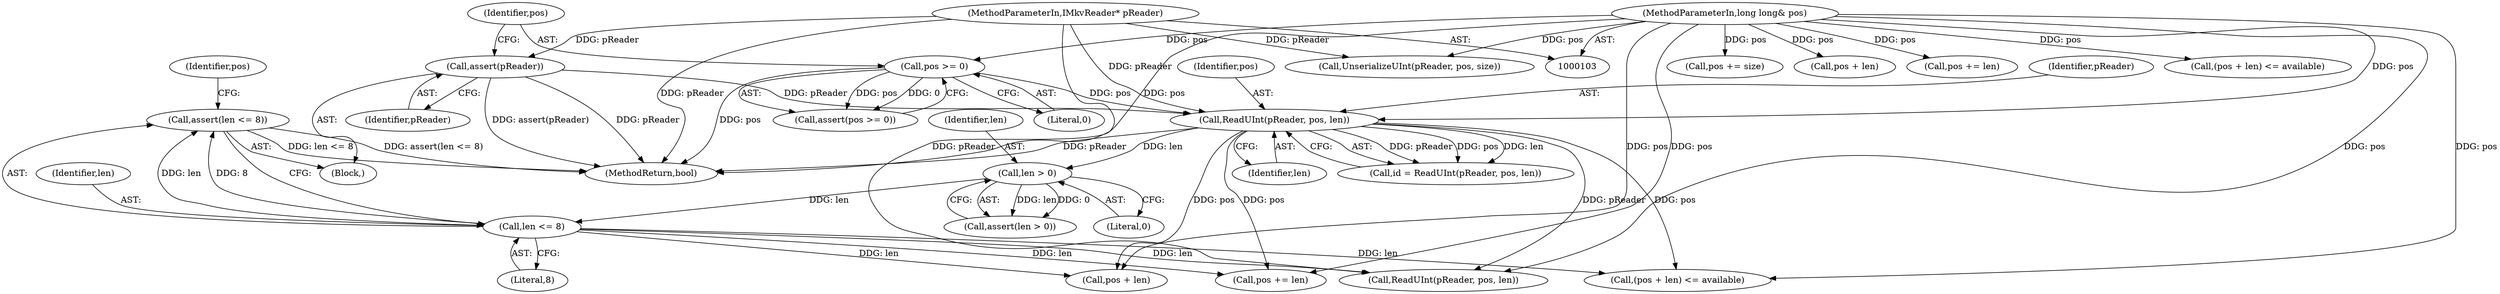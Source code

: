 digraph "1_Android_04839626ed859623901ebd3a5fd483982186b59d_160@API" {
"1000159" [label="(Call,assert(len <= 8))"];
"1000160" [label="(Call,len <= 8)"];
"1000156" [label="(Call,len > 0)"];
"1000147" [label="(Call,ReadUInt(pReader, pos, len))"];
"1000109" [label="(Call,assert(pReader))"];
"1000104" [label="(MethodParameterIn,IMkvReader* pReader)"];
"1000112" [label="(Call,pos >= 0)"];
"1000105" [label="(MethodParameterIn,long long& pos)"];
"1000165" [label="(Call,pos + len)"];
"1000177" [label="(Call,pos += len)"];
"1000112" [label="(Call,pos >= 0)"];
"1000164" [label="(Call,(pos + len) <= available)"];
"1000183" [label="(Call,ReadUInt(pReader, pos, len))"];
"1000113" [label="(Identifier,pos)"];
"1000114" [label="(Literal,0)"];
"1000227" [label="(MethodReturn,bool)"];
"1000222" [label="(Call,pos += size)"];
"1000166" [label="(Identifier,pos)"];
"1000148" [label="(Identifier,pReader)"];
"1000214" [label="(Call,UnserializeUInt(pReader, pos, size))"];
"1000111" [label="(Call,assert(pos >= 0))"];
"1000160" [label="(Call,len <= 8)"];
"1000147" [label="(Call,ReadUInt(pReader, pos, len))"];
"1000108" [label="(Block,)"];
"1000205" [label="(Call,pos + len)"];
"1000158" [label="(Literal,0)"];
"1000209" [label="(Call,pos += len)"];
"1000109" [label="(Call,assert(pReader))"];
"1000110" [label="(Identifier,pReader)"];
"1000150" [label="(Identifier,len)"];
"1000162" [label="(Literal,8)"];
"1000149" [label="(Identifier,pos)"];
"1000155" [label="(Call,assert(len > 0))"];
"1000105" [label="(MethodParameterIn,long long& pos)"];
"1000204" [label="(Call,(pos + len) <= available)"];
"1000104" [label="(MethodParameterIn,IMkvReader* pReader)"];
"1000161" [label="(Identifier,len)"];
"1000157" [label="(Identifier,len)"];
"1000156" [label="(Call,len > 0)"];
"1000159" [label="(Call,assert(len <= 8))"];
"1000145" [label="(Call,id = ReadUInt(pReader, pos, len))"];
"1000159" -> "1000108"  [label="AST: "];
"1000159" -> "1000160"  [label="CFG: "];
"1000160" -> "1000159"  [label="AST: "];
"1000166" -> "1000159"  [label="CFG: "];
"1000159" -> "1000227"  [label="DDG: assert(len <= 8)"];
"1000159" -> "1000227"  [label="DDG: len <= 8"];
"1000160" -> "1000159"  [label="DDG: len"];
"1000160" -> "1000159"  [label="DDG: 8"];
"1000160" -> "1000162"  [label="CFG: "];
"1000161" -> "1000160"  [label="AST: "];
"1000162" -> "1000160"  [label="AST: "];
"1000156" -> "1000160"  [label="DDG: len"];
"1000160" -> "1000164"  [label="DDG: len"];
"1000160" -> "1000165"  [label="DDG: len"];
"1000160" -> "1000177"  [label="DDG: len"];
"1000160" -> "1000183"  [label="DDG: len"];
"1000156" -> "1000155"  [label="AST: "];
"1000156" -> "1000158"  [label="CFG: "];
"1000157" -> "1000156"  [label="AST: "];
"1000158" -> "1000156"  [label="AST: "];
"1000155" -> "1000156"  [label="CFG: "];
"1000156" -> "1000155"  [label="DDG: len"];
"1000156" -> "1000155"  [label="DDG: 0"];
"1000147" -> "1000156"  [label="DDG: len"];
"1000147" -> "1000145"  [label="AST: "];
"1000147" -> "1000150"  [label="CFG: "];
"1000148" -> "1000147"  [label="AST: "];
"1000149" -> "1000147"  [label="AST: "];
"1000150" -> "1000147"  [label="AST: "];
"1000145" -> "1000147"  [label="CFG: "];
"1000147" -> "1000227"  [label="DDG: pReader"];
"1000147" -> "1000145"  [label="DDG: pReader"];
"1000147" -> "1000145"  [label="DDG: pos"];
"1000147" -> "1000145"  [label="DDG: len"];
"1000109" -> "1000147"  [label="DDG: pReader"];
"1000104" -> "1000147"  [label="DDG: pReader"];
"1000112" -> "1000147"  [label="DDG: pos"];
"1000105" -> "1000147"  [label="DDG: pos"];
"1000147" -> "1000164"  [label="DDG: pos"];
"1000147" -> "1000165"  [label="DDG: pos"];
"1000147" -> "1000177"  [label="DDG: pos"];
"1000147" -> "1000183"  [label="DDG: pReader"];
"1000109" -> "1000108"  [label="AST: "];
"1000109" -> "1000110"  [label="CFG: "];
"1000110" -> "1000109"  [label="AST: "];
"1000113" -> "1000109"  [label="CFG: "];
"1000109" -> "1000227"  [label="DDG: pReader"];
"1000109" -> "1000227"  [label="DDG: assert(pReader)"];
"1000104" -> "1000109"  [label="DDG: pReader"];
"1000104" -> "1000103"  [label="AST: "];
"1000104" -> "1000227"  [label="DDG: pReader"];
"1000104" -> "1000183"  [label="DDG: pReader"];
"1000104" -> "1000214"  [label="DDG: pReader"];
"1000112" -> "1000111"  [label="AST: "];
"1000112" -> "1000114"  [label="CFG: "];
"1000113" -> "1000112"  [label="AST: "];
"1000114" -> "1000112"  [label="AST: "];
"1000111" -> "1000112"  [label="CFG: "];
"1000112" -> "1000227"  [label="DDG: pos"];
"1000112" -> "1000111"  [label="DDG: pos"];
"1000112" -> "1000111"  [label="DDG: 0"];
"1000105" -> "1000112"  [label="DDG: pos"];
"1000105" -> "1000103"  [label="AST: "];
"1000105" -> "1000227"  [label="DDG: pos"];
"1000105" -> "1000164"  [label="DDG: pos"];
"1000105" -> "1000165"  [label="DDG: pos"];
"1000105" -> "1000177"  [label="DDG: pos"];
"1000105" -> "1000183"  [label="DDG: pos"];
"1000105" -> "1000204"  [label="DDG: pos"];
"1000105" -> "1000205"  [label="DDG: pos"];
"1000105" -> "1000209"  [label="DDG: pos"];
"1000105" -> "1000214"  [label="DDG: pos"];
"1000105" -> "1000222"  [label="DDG: pos"];
}
